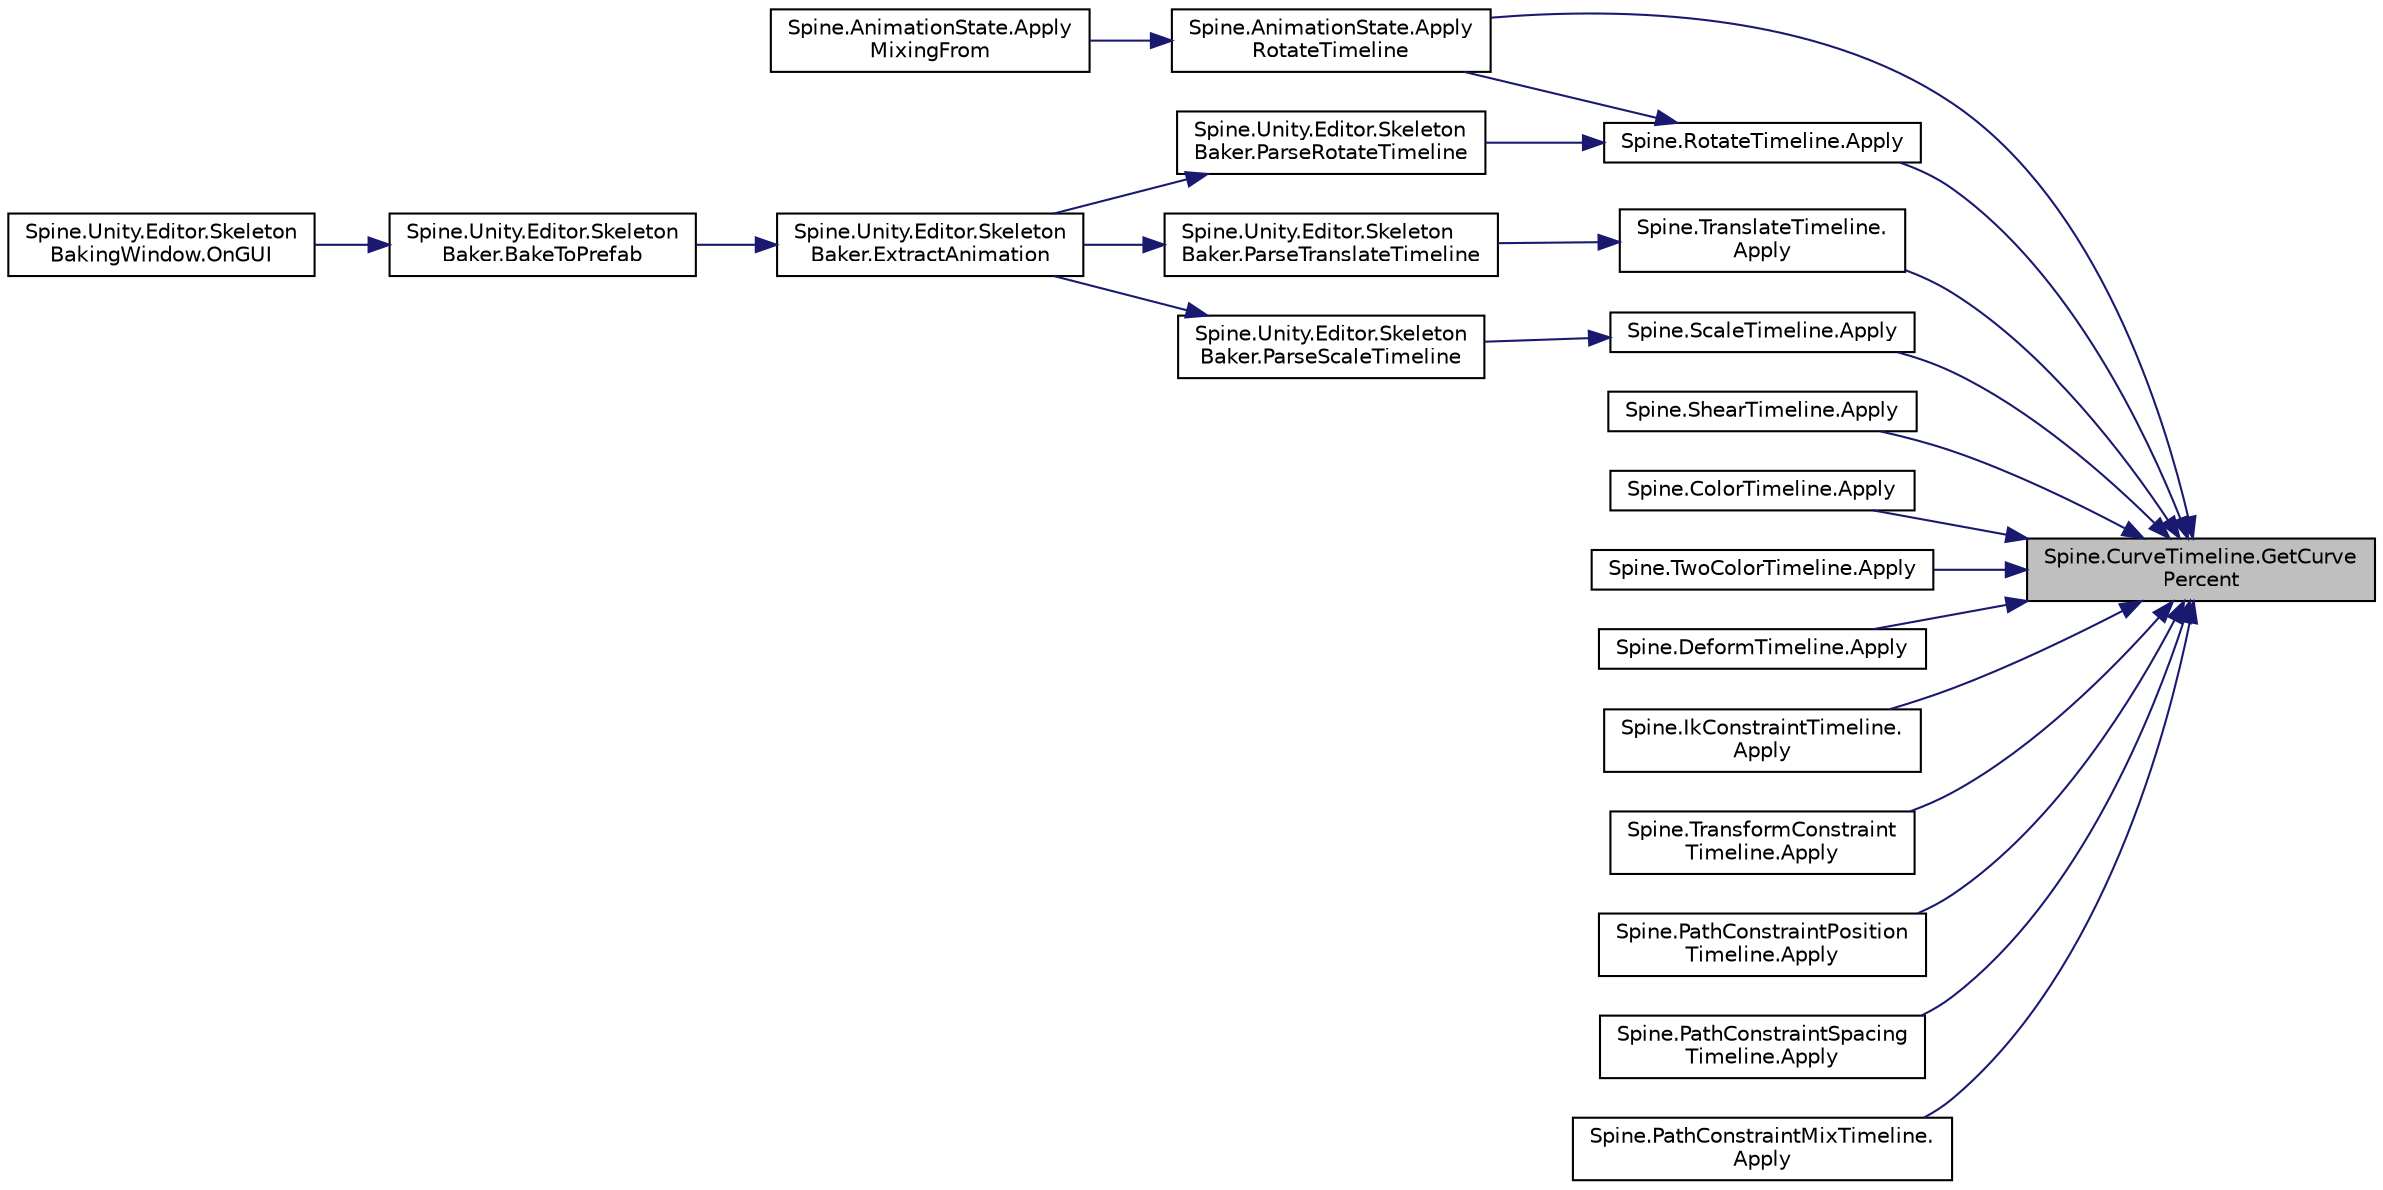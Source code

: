 digraph "Spine.CurveTimeline.GetCurvePercent"
{
 // LATEX_PDF_SIZE
  edge [fontname="Helvetica",fontsize="10",labelfontname="Helvetica",labelfontsize="10"];
  node [fontname="Helvetica",fontsize="10",shape=record];
  rankdir="RL";
  Node1 [label="Spine.CurveTimeline.GetCurve\lPercent",height=0.2,width=0.4,color="black", fillcolor="grey75", style="filled", fontcolor="black",tooltip=" "];
  Node1 -> Node2 [dir="back",color="midnightblue",fontsize="10",style="solid",fontname="Helvetica"];
  Node2 [label="Spine.RotateTimeline.Apply",height=0.2,width=0.4,color="black", fillcolor="white", style="filled",URL="$class_spine_1_1_rotate_timeline.html#a3b3e4cf2156400da2452f7d1c5ab3bdd",tooltip="Sets the value(s) for the specified time."];
  Node2 -> Node3 [dir="back",color="midnightblue",fontsize="10",style="solid",fontname="Helvetica"];
  Node3 [label="Spine.AnimationState.Apply\lRotateTimeline",height=0.2,width=0.4,color="black", fillcolor="white", style="filled",URL="$class_spine_1_1_animation_state.html#a4ffb7ea36fba0e39fe8f9899b2b89401",tooltip=" "];
  Node3 -> Node4 [dir="back",color="midnightblue",fontsize="10",style="solid",fontname="Helvetica"];
  Node4 [label="Spine.AnimationState.Apply\lMixingFrom",height=0.2,width=0.4,color="black", fillcolor="white", style="filled",URL="$class_spine_1_1_animation_state.html#a065eabb3d095d6b6299fc736a87c2640",tooltip=" "];
  Node2 -> Node5 [dir="back",color="midnightblue",fontsize="10",style="solid",fontname="Helvetica"];
  Node5 [label="Spine.Unity.Editor.Skeleton\lBaker.ParseRotateTimeline",height=0.2,width=0.4,color="black", fillcolor="white", style="filled",URL="$class_spine_1_1_unity_1_1_editor_1_1_skeleton_baker.html#ae89dccf2c6c58d3e8195f926eab51ff1",tooltip=" "];
  Node5 -> Node6 [dir="back",color="midnightblue",fontsize="10",style="solid",fontname="Helvetica"];
  Node6 [label="Spine.Unity.Editor.Skeleton\lBaker.ExtractAnimation",height=0.2,width=0.4,color="black", fillcolor="white", style="filled",URL="$class_spine_1_1_unity_1_1_editor_1_1_skeleton_baker.html#aa02465ccf8934b9b6c1a9a5c887e2853",tooltip=" "];
  Node6 -> Node7 [dir="back",color="midnightblue",fontsize="10",style="solid",fontname="Helvetica"];
  Node7 [label="Spine.Unity.Editor.Skeleton\lBaker.BakeToPrefab",height=0.2,width=0.4,color="black", fillcolor="white", style="filled",URL="$class_spine_1_1_unity_1_1_editor_1_1_skeleton_baker.html#a5854a66f32f7c58d0d35abe10e570cbb",tooltip=" "];
  Node7 -> Node8 [dir="back",color="midnightblue",fontsize="10",style="solid",fontname="Helvetica"];
  Node8 [label="Spine.Unity.Editor.Skeleton\lBakingWindow.OnGUI",height=0.2,width=0.4,color="black", fillcolor="white", style="filled",URL="$class_spine_1_1_unity_1_1_editor_1_1_skeleton_baking_window.html#a7e83d787166c9dc42cc9e9ced4f74ae3",tooltip=" "];
  Node1 -> Node9 [dir="back",color="midnightblue",fontsize="10",style="solid",fontname="Helvetica"];
  Node9 [label="Spine.TranslateTimeline.\lApply",height=0.2,width=0.4,color="black", fillcolor="white", style="filled",URL="$class_spine_1_1_translate_timeline.html#ada403df06beb4eb65b6729d6f7a8d04e",tooltip="Sets the value(s) for the specified time."];
  Node9 -> Node10 [dir="back",color="midnightblue",fontsize="10",style="solid",fontname="Helvetica"];
  Node10 [label="Spine.Unity.Editor.Skeleton\lBaker.ParseTranslateTimeline",height=0.2,width=0.4,color="black", fillcolor="white", style="filled",URL="$class_spine_1_1_unity_1_1_editor_1_1_skeleton_baker.html#ab0ec452bbe81c401a9317ee74f7d7c38",tooltip=" "];
  Node10 -> Node6 [dir="back",color="midnightblue",fontsize="10",style="solid",fontname="Helvetica"];
  Node1 -> Node11 [dir="back",color="midnightblue",fontsize="10",style="solid",fontname="Helvetica"];
  Node11 [label="Spine.ScaleTimeline.Apply",height=0.2,width=0.4,color="black", fillcolor="white", style="filled",URL="$class_spine_1_1_scale_timeline.html#a78e166dde2c0f8013d2c512d417f66a3",tooltip="Sets the value(s) for the specified time."];
  Node11 -> Node12 [dir="back",color="midnightblue",fontsize="10",style="solid",fontname="Helvetica"];
  Node12 [label="Spine.Unity.Editor.Skeleton\lBaker.ParseScaleTimeline",height=0.2,width=0.4,color="black", fillcolor="white", style="filled",URL="$class_spine_1_1_unity_1_1_editor_1_1_skeleton_baker.html#a62f853b247f14401671c80a31176d83c",tooltip=" "];
  Node12 -> Node6 [dir="back",color="midnightblue",fontsize="10",style="solid",fontname="Helvetica"];
  Node1 -> Node13 [dir="back",color="midnightblue",fontsize="10",style="solid",fontname="Helvetica"];
  Node13 [label="Spine.ShearTimeline.Apply",height=0.2,width=0.4,color="black", fillcolor="white", style="filled",URL="$class_spine_1_1_shear_timeline.html#a4bafff328be48465ed7c1430e4b309ae",tooltip="Sets the value(s) for the specified time."];
  Node1 -> Node14 [dir="back",color="midnightblue",fontsize="10",style="solid",fontname="Helvetica"];
  Node14 [label="Spine.ColorTimeline.Apply",height=0.2,width=0.4,color="black", fillcolor="white", style="filled",URL="$class_spine_1_1_color_timeline.html#affede28c1d16c21d9e73dcc6a5356fab",tooltip="Sets the value(s) for the specified time."];
  Node1 -> Node15 [dir="back",color="midnightblue",fontsize="10",style="solid",fontname="Helvetica"];
  Node15 [label="Spine.TwoColorTimeline.Apply",height=0.2,width=0.4,color="black", fillcolor="white", style="filled",URL="$class_spine_1_1_two_color_timeline.html#a2c9f21db43b0cf974e420b40bfd5619e",tooltip="Sets the value(s) for the specified time."];
  Node1 -> Node16 [dir="back",color="midnightblue",fontsize="10",style="solid",fontname="Helvetica"];
  Node16 [label="Spine.DeformTimeline.Apply",height=0.2,width=0.4,color="black", fillcolor="white", style="filled",URL="$class_spine_1_1_deform_timeline.html#af1b1a85838d11f2dc7a03e3aaacf5efa",tooltip="Sets the value(s) for the specified time."];
  Node1 -> Node17 [dir="back",color="midnightblue",fontsize="10",style="solid",fontname="Helvetica"];
  Node17 [label="Spine.IkConstraintTimeline.\lApply",height=0.2,width=0.4,color="black", fillcolor="white", style="filled",URL="$class_spine_1_1_ik_constraint_timeline.html#ae89b8622fef2958df8aba7cebea2c917",tooltip="Sets the value(s) for the specified time."];
  Node1 -> Node18 [dir="back",color="midnightblue",fontsize="10",style="solid",fontname="Helvetica"];
  Node18 [label="Spine.TransformConstraint\lTimeline.Apply",height=0.2,width=0.4,color="black", fillcolor="white", style="filled",URL="$class_spine_1_1_transform_constraint_timeline.html#a44ecc143cb3e695254094fbce404d33f",tooltip="Sets the value(s) for the specified time."];
  Node1 -> Node19 [dir="back",color="midnightblue",fontsize="10",style="solid",fontname="Helvetica"];
  Node19 [label="Spine.PathConstraintPosition\lTimeline.Apply",height=0.2,width=0.4,color="black", fillcolor="white", style="filled",URL="$class_spine_1_1_path_constraint_position_timeline.html#af4a43c440772b83124ee83602b6aa220",tooltip="Sets the value(s) for the specified time."];
  Node1 -> Node20 [dir="back",color="midnightblue",fontsize="10",style="solid",fontname="Helvetica"];
  Node20 [label="Spine.PathConstraintSpacing\lTimeline.Apply",height=0.2,width=0.4,color="black", fillcolor="white", style="filled",URL="$class_spine_1_1_path_constraint_spacing_timeline.html#ac0cfc36196b223998a5d3d98bbd94832",tooltip="Sets the value(s) for the specified time."];
  Node1 -> Node21 [dir="back",color="midnightblue",fontsize="10",style="solid",fontname="Helvetica"];
  Node21 [label="Spine.PathConstraintMixTimeline.\lApply",height=0.2,width=0.4,color="black", fillcolor="white", style="filled",URL="$class_spine_1_1_path_constraint_mix_timeline.html#a1ce1eae36a7a93cc61052b008997354b",tooltip="Sets the value(s) for the specified time."];
  Node1 -> Node3 [dir="back",color="midnightblue",fontsize="10",style="solid",fontname="Helvetica"];
}
